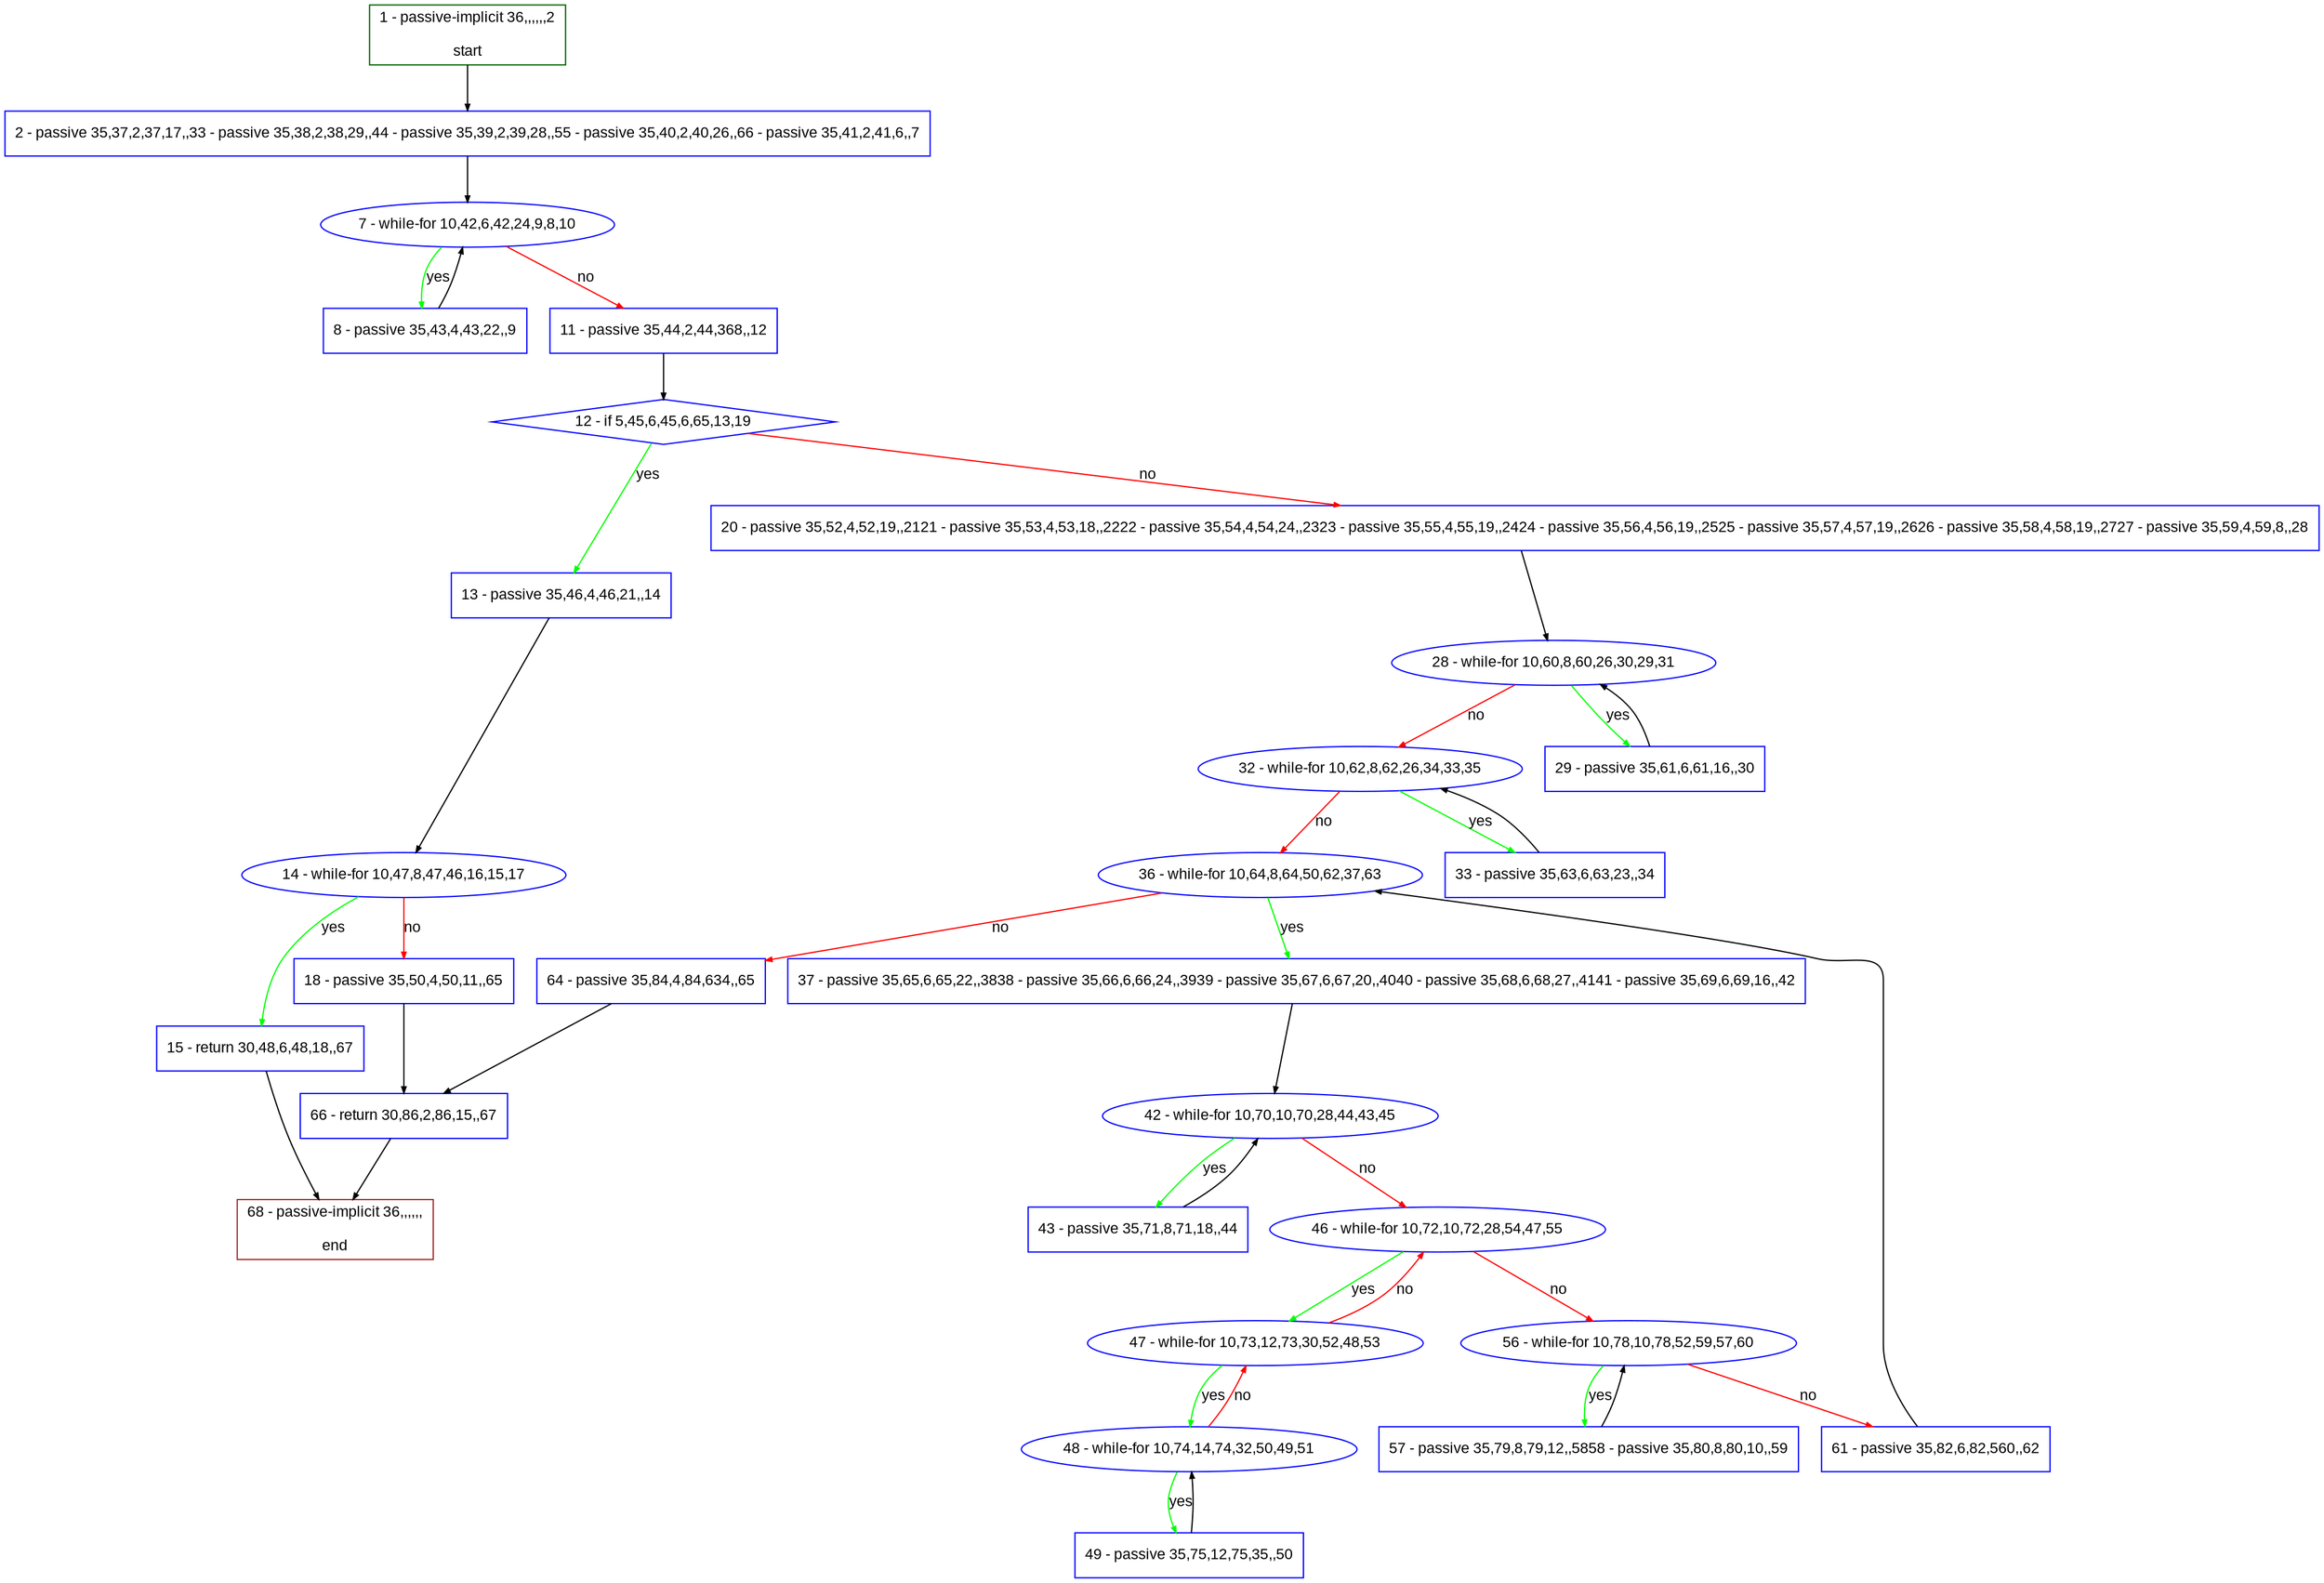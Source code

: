 digraph "" {
  graph [pack="true", label="", fontsize="12", packmode="clust", fontname="Arial", fillcolor="#FFFFCC", bgcolor="white", style="rounded,filled", compound="true"];
  node [node_initialized="no", label="", color="grey", fontsize="12", fillcolor="white", fontname="Arial", style="filled", shape="rectangle", compound="true", fixedsize="false"];
  edge [fontcolor="black", arrowhead="normal", arrowtail="none", arrowsize="0.5", ltail="", label="", color="black", fontsize="12", lhead="", fontname="Arial", dir="forward", compound="true"];
  __N1 [label="2 - passive 35,37,2,37,17,,33 - passive 35,38,2,38,29,,44 - passive 35,39,2,39,28,,55 - passive 35,40,2,40,26,,66 - passive 35,41,2,41,6,,7", color="#0000ff", fillcolor="#ffffff", style="filled", shape="box"];
  __N2 [label="1 - passive-implicit 36,,,,,,2\n\nstart", color="#006400", fillcolor="#ffffff", style="filled", shape="box"];
  __N3 [label="7 - while-for 10,42,6,42,24,9,8,10", color="#0000ff", fillcolor="#ffffff", style="filled", shape="oval"];
  __N4 [label="8 - passive 35,43,4,43,22,,9", color="#0000ff", fillcolor="#ffffff", style="filled", shape="box"];
  __N5 [label="11 - passive 35,44,2,44,368,,12", color="#0000ff", fillcolor="#ffffff", style="filled", shape="box"];
  __N6 [label="12 - if 5,45,6,45,6,65,13,19", color="#0000ff", fillcolor="#ffffff", style="filled", shape="diamond"];
  __N7 [label="13 - passive 35,46,4,46,21,,14", color="#0000ff", fillcolor="#ffffff", style="filled", shape="box"];
  __N8 [label="20 - passive 35,52,4,52,19,,2121 - passive 35,53,4,53,18,,2222 - passive 35,54,4,54,24,,2323 - passive 35,55,4,55,19,,2424 - passive 35,56,4,56,19,,2525 - passive 35,57,4,57,19,,2626 - passive 35,58,4,58,19,,2727 - passive 35,59,4,59,8,,28", color="#0000ff", fillcolor="#ffffff", style="filled", shape="box"];
  __N9 [label="14 - while-for 10,47,8,47,46,16,15,17", color="#0000ff", fillcolor="#ffffff", style="filled", shape="oval"];
  __N10 [label="15 - return 30,48,6,48,18,,67", color="#0000ff", fillcolor="#ffffff", style="filled", shape="box"];
  __N11 [label="18 - passive 35,50,4,50,11,,65", color="#0000ff", fillcolor="#ffffff", style="filled", shape="box"];
  __N12 [label="68 - passive-implicit 36,,,,,,\n\nend", color="#a52a2a", fillcolor="#ffffff", style="filled", shape="box"];
  __N13 [label="66 - return 30,86,2,86,15,,67", color="#0000ff", fillcolor="#ffffff", style="filled", shape="box"];
  __N14 [label="28 - while-for 10,60,8,60,26,30,29,31", color="#0000ff", fillcolor="#ffffff", style="filled", shape="oval"];
  __N15 [label="29 - passive 35,61,6,61,16,,30", color="#0000ff", fillcolor="#ffffff", style="filled", shape="box"];
  __N16 [label="32 - while-for 10,62,8,62,26,34,33,35", color="#0000ff", fillcolor="#ffffff", style="filled", shape="oval"];
  __N17 [label="33 - passive 35,63,6,63,23,,34", color="#0000ff", fillcolor="#ffffff", style="filled", shape="box"];
  __N18 [label="36 - while-for 10,64,8,64,50,62,37,63", color="#0000ff", fillcolor="#ffffff", style="filled", shape="oval"];
  __N19 [label="37 - passive 35,65,6,65,22,,3838 - passive 35,66,6,66,24,,3939 - passive 35,67,6,67,20,,4040 - passive 35,68,6,68,27,,4141 - passive 35,69,6,69,16,,42", color="#0000ff", fillcolor="#ffffff", style="filled", shape="box"];
  __N20 [label="64 - passive 35,84,4,84,634,,65", color="#0000ff", fillcolor="#ffffff", style="filled", shape="box"];
  __N21 [label="42 - while-for 10,70,10,70,28,44,43,45", color="#0000ff", fillcolor="#ffffff", style="filled", shape="oval"];
  __N22 [label="43 - passive 35,71,8,71,18,,44", color="#0000ff", fillcolor="#ffffff", style="filled", shape="box"];
  __N23 [label="46 - while-for 10,72,10,72,28,54,47,55", color="#0000ff", fillcolor="#ffffff", style="filled", shape="oval"];
  __N24 [label="47 - while-for 10,73,12,73,30,52,48,53", color="#0000ff", fillcolor="#ffffff", style="filled", shape="oval"];
  __N25 [label="56 - while-for 10,78,10,78,52,59,57,60", color="#0000ff", fillcolor="#ffffff", style="filled", shape="oval"];
  __N26 [label="48 - while-for 10,74,14,74,32,50,49,51", color="#0000ff", fillcolor="#ffffff", style="filled", shape="oval"];
  __N27 [label="49 - passive 35,75,12,75,35,,50", color="#0000ff", fillcolor="#ffffff", style="filled", shape="box"];
  __N28 [label="57 - passive 35,79,8,79,12,,5858 - passive 35,80,8,80,10,,59", color="#0000ff", fillcolor="#ffffff", style="filled", shape="box"];
  __N29 [label="61 - passive 35,82,6,82,560,,62", color="#0000ff", fillcolor="#ffffff", style="filled", shape="box"];
  __N2 -> __N1 [arrowhead="normal", arrowtail="none", color="#000000", label="", dir="forward"];
  __N1 -> __N3 [arrowhead="normal", arrowtail="none", color="#000000", label="", dir="forward"];
  __N3 -> __N4 [arrowhead="normal", arrowtail="none", color="#00ff00", label="yes", dir="forward"];
  __N4 -> __N3 [arrowhead="normal", arrowtail="none", color="#000000", label="", dir="forward"];
  __N3 -> __N5 [arrowhead="normal", arrowtail="none", color="#ff0000", label="no", dir="forward"];
  __N5 -> __N6 [arrowhead="normal", arrowtail="none", color="#000000", label="", dir="forward"];
  __N6 -> __N7 [arrowhead="normal", arrowtail="none", color="#00ff00", label="yes", dir="forward"];
  __N6 -> __N8 [arrowhead="normal", arrowtail="none", color="#ff0000", label="no", dir="forward"];
  __N7 -> __N9 [arrowhead="normal", arrowtail="none", color="#000000", label="", dir="forward"];
  __N9 -> __N10 [arrowhead="normal", arrowtail="none", color="#00ff00", label="yes", dir="forward"];
  __N9 -> __N11 [arrowhead="normal", arrowtail="none", color="#ff0000", label="no", dir="forward"];
  __N10 -> __N12 [arrowhead="normal", arrowtail="none", color="#000000", label="", dir="forward"];
  __N11 -> __N13 [arrowhead="normal", arrowtail="none", color="#000000", label="", dir="forward"];
  __N8 -> __N14 [arrowhead="normal", arrowtail="none", color="#000000", label="", dir="forward"];
  __N14 -> __N15 [arrowhead="normal", arrowtail="none", color="#00ff00", label="yes", dir="forward"];
  __N15 -> __N14 [arrowhead="normal", arrowtail="none", color="#000000", label="", dir="forward"];
  __N14 -> __N16 [arrowhead="normal", arrowtail="none", color="#ff0000", label="no", dir="forward"];
  __N16 -> __N17 [arrowhead="normal", arrowtail="none", color="#00ff00", label="yes", dir="forward"];
  __N17 -> __N16 [arrowhead="normal", arrowtail="none", color="#000000", label="", dir="forward"];
  __N16 -> __N18 [arrowhead="normal", arrowtail="none", color="#ff0000", label="no", dir="forward"];
  __N18 -> __N19 [arrowhead="normal", arrowtail="none", color="#00ff00", label="yes", dir="forward"];
  __N18 -> __N20 [arrowhead="normal", arrowtail="none", color="#ff0000", label="no", dir="forward"];
  __N19 -> __N21 [arrowhead="normal", arrowtail="none", color="#000000", label="", dir="forward"];
  __N21 -> __N22 [arrowhead="normal", arrowtail="none", color="#00ff00", label="yes", dir="forward"];
  __N22 -> __N21 [arrowhead="normal", arrowtail="none", color="#000000", label="", dir="forward"];
  __N21 -> __N23 [arrowhead="normal", arrowtail="none", color="#ff0000", label="no", dir="forward"];
  __N23 -> __N24 [arrowhead="normal", arrowtail="none", color="#00ff00", label="yes", dir="forward"];
  __N24 -> __N23 [arrowhead="normal", arrowtail="none", color="#ff0000", label="no", dir="forward"];
  __N23 -> __N25 [arrowhead="normal", arrowtail="none", color="#ff0000", label="no", dir="forward"];
  __N24 -> __N26 [arrowhead="normal", arrowtail="none", color="#00ff00", label="yes", dir="forward"];
  __N26 -> __N24 [arrowhead="normal", arrowtail="none", color="#ff0000", label="no", dir="forward"];
  __N26 -> __N27 [arrowhead="normal", arrowtail="none", color="#00ff00", label="yes", dir="forward"];
  __N27 -> __N26 [arrowhead="normal", arrowtail="none", color="#000000", label="", dir="forward"];
  __N25 -> __N28 [arrowhead="normal", arrowtail="none", color="#00ff00", label="yes", dir="forward"];
  __N28 -> __N25 [arrowhead="normal", arrowtail="none", color="#000000", label="", dir="forward"];
  __N25 -> __N29 [arrowhead="normal", arrowtail="none", color="#ff0000", label="no", dir="forward"];
  __N29 -> __N18 [arrowhead="normal", arrowtail="none", color="#000000", label="", dir="forward"];
  __N20 -> __N13 [arrowhead="normal", arrowtail="none", color="#000000", label="", dir="forward"];
  __N13 -> __N12 [arrowhead="normal", arrowtail="none", color="#000000", label="", dir="forward"];
}
